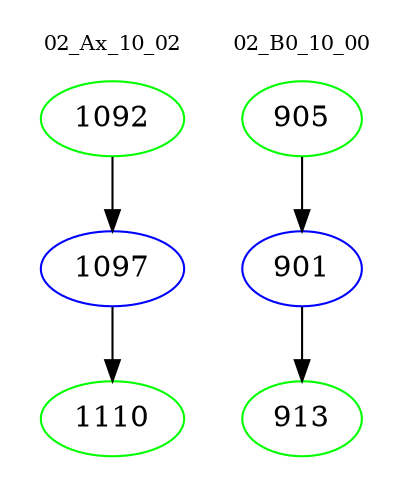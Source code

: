 digraph{
subgraph cluster_0 {
color = white
label = "02_Ax_10_02";
fontsize=10;
T0_1092 [label="1092", color="green"]
T0_1092 -> T0_1097 [color="black"]
T0_1097 [label="1097", color="blue"]
T0_1097 -> T0_1110 [color="black"]
T0_1110 [label="1110", color="green"]
}
subgraph cluster_1 {
color = white
label = "02_B0_10_00";
fontsize=10;
T1_905 [label="905", color="green"]
T1_905 -> T1_901 [color="black"]
T1_901 [label="901", color="blue"]
T1_901 -> T1_913 [color="black"]
T1_913 [label="913", color="green"]
}
}
